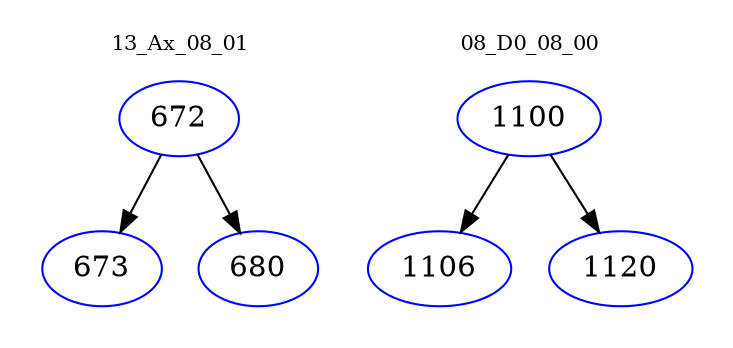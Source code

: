 digraph{
subgraph cluster_0 {
color = white
label = "13_Ax_08_01";
fontsize=10;
T0_672 [label="672", color="blue"]
T0_672 -> T0_673 [color="black"]
T0_673 [label="673", color="blue"]
T0_672 -> T0_680 [color="black"]
T0_680 [label="680", color="blue"]
}
subgraph cluster_1 {
color = white
label = "08_D0_08_00";
fontsize=10;
T1_1100 [label="1100", color="blue"]
T1_1100 -> T1_1106 [color="black"]
T1_1106 [label="1106", color="blue"]
T1_1100 -> T1_1120 [color="black"]
T1_1120 [label="1120", color="blue"]
}
}
